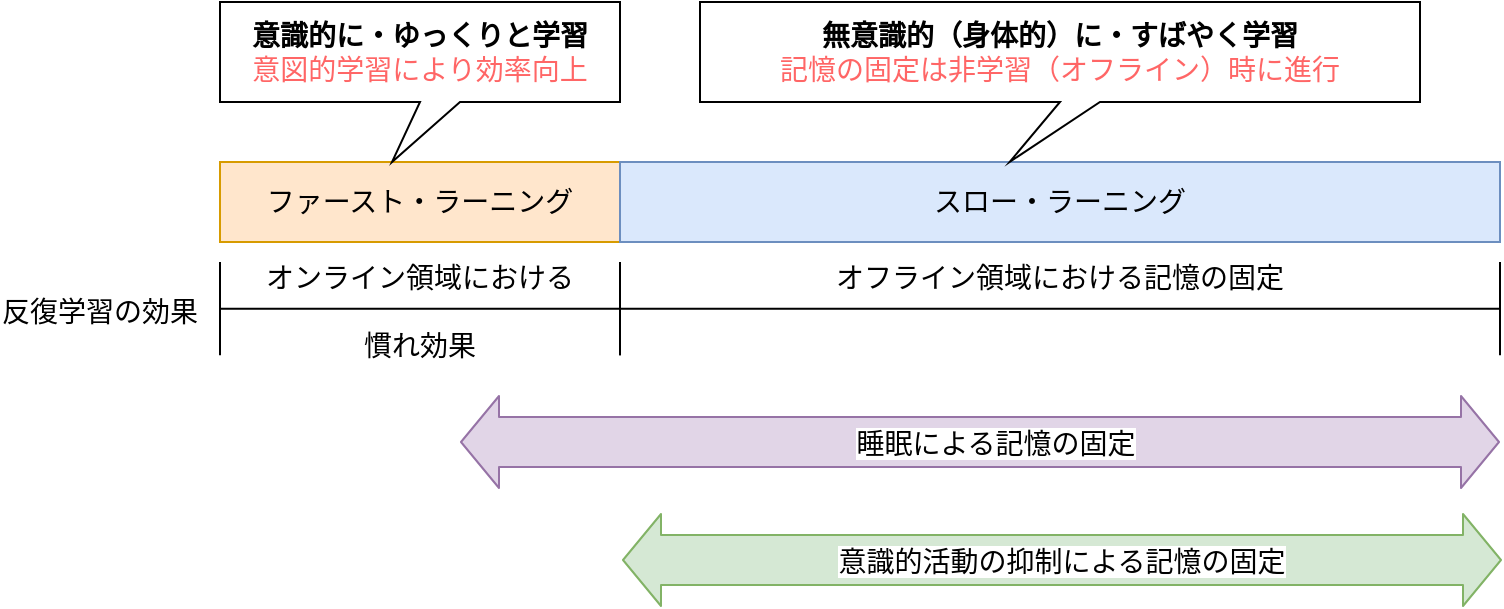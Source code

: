 <mxfile version="12.1.9" type="device" pages="1"><diagram id="W1w5i9CTUg57dd82Zu31" name="ページ1"><mxGraphModel dx="1338" dy="828" grid="1" gridSize="10" guides="1" tooltips="1" connect="1" arrows="1" fold="1" page="1" pageScale="1" pageWidth="827" pageHeight="1169" math="0" shadow="0"><root><mxCell id="0"/><mxCell id="1" parent="0"/><mxCell id="FMF9BrQH1PEbyVLxRe0B-1" value="ファースト・ラーニング" style="rounded=0;whiteSpace=wrap;html=1;fontSize=14;fillColor=#ffe6cc;strokeColor=#d79b00;" vertex="1" parent="1"><mxGeometry x="120" y="120" width="200" height="40" as="geometry"/></mxCell><mxCell id="FMF9BrQH1PEbyVLxRe0B-2" value="スロー・ラーニング" style="rounded=0;whiteSpace=wrap;html=1;fontSize=14;fillColor=#dae8fc;strokeColor=#6c8ebf;" vertex="1" parent="1"><mxGeometry x="320" y="120" width="440" height="40" as="geometry"/></mxCell><mxCell id="FMF9BrQH1PEbyVLxRe0B-3" value="反復学習の効果" style="text;html=1;strokeColor=none;fillColor=none;align=center;verticalAlign=middle;whiteSpace=wrap;rounded=0;fontSize=14;" vertex="1" parent="1"><mxGeometry x="10" y="185" width="100" height="20" as="geometry"/></mxCell><mxCell id="FMF9BrQH1PEbyVLxRe0B-4" value="オンライン領域における&lt;br&gt;&lt;br&gt;慣れ効果" style="verticalAlign=bottom;pointerEvents=1;dashed=0;shape=mxgraph.pid.piping.removable_spool;html=1;overflow=fill;fontSize=14;" vertex="1" parent="1"><mxGeometry x="120" y="170" width="200" height="70" as="geometry"/></mxCell><mxCell id="FMF9BrQH1PEbyVLxRe0B-5" value="オフライン領域における記憶の固定" style="verticalAlign=bottom;pointerEvents=1;dashed=0;shape=mxgraph.pid.piping.removable_spool;html=1;overflow=fill;fontSize=14;" vertex="1" parent="1"><mxGeometry x="320" y="170" width="440" height="70" as="geometry"/></mxCell><mxCell id="FMF9BrQH1PEbyVLxRe0B-7" value="" style="shape=flexArrow;endArrow=classic;startArrow=classic;html=1;fontSize=14;fillColor=#e1d5e7;strokeColor=#9673a6;width=25;" edge="1" parent="1"><mxGeometry width="50" height="50" relative="1" as="geometry"><mxPoint x="240" y="260" as="sourcePoint"/><mxPoint x="760" y="260" as="targetPoint"/></mxGeometry></mxCell><mxCell id="FMF9BrQH1PEbyVLxRe0B-9" value="&lt;span style=&quot;text-align: right ; white-space: nowrap ; background-color: rgb(255 , 255 , 255)&quot;&gt;睡眠による記憶の固定&lt;/span&gt;" style="text;html=1;strokeColor=none;fillColor=none;align=center;verticalAlign=middle;whiteSpace=wrap;rounded=0;fontSize=14;" vertex="1" parent="1"><mxGeometry x="413" y="251" width="190" height="20" as="geometry"/></mxCell><mxCell id="FMF9BrQH1PEbyVLxRe0B-11" value="" style="shape=flexArrow;endArrow=classic;startArrow=classic;html=1;fontSize=14;fillColor=#d5e8d4;strokeColor=#82b366;width=25;" edge="1" parent="1"><mxGeometry width="50" height="50" relative="1" as="geometry"><mxPoint x="321" y="319" as="sourcePoint"/><mxPoint x="761" y="319" as="targetPoint"/></mxGeometry></mxCell><mxCell id="FMF9BrQH1PEbyVLxRe0B-12" value="&lt;span style=&quot;text-align: right ; white-space: nowrap ; background-color: rgb(255 , 255 , 255)&quot;&gt;意識的活動の抑制による記憶の固定&lt;/span&gt;" style="text;html=1;strokeColor=none;fillColor=none;align=center;verticalAlign=middle;whiteSpace=wrap;rounded=0;fontSize=14;" vertex="1" parent="1"><mxGeometry x="416" y="310" width="250" height="20" as="geometry"/></mxCell><mxCell id="FMF9BrQH1PEbyVLxRe0B-14" value="&lt;b&gt;意識的に・ゆっくりと学習&lt;/b&gt;&lt;br&gt;&lt;font color=&quot;#ff6666&quot;&gt;意図的学習により効率向上&lt;/font&gt;" style="shape=callout;whiteSpace=wrap;html=1;perimeter=calloutPerimeter;fillColor=none;fontSize=14;align=center;position2=0.43;" vertex="1" parent="1"><mxGeometry x="120" y="40" width="200" height="80" as="geometry"/></mxCell><mxCell id="FMF9BrQH1PEbyVLxRe0B-15" value="&lt;b&gt;無意識的（身体的）に・すばやく学習&lt;/b&gt;&lt;br&gt;&lt;font color=&quot;#ff6666&quot;&gt;記憶の固定は非学習（オフライン）時に進行&lt;/font&gt;" style="shape=callout;whiteSpace=wrap;html=1;perimeter=calloutPerimeter;fillColor=none;fontSize=14;align=center;position2=0.43;" vertex="1" parent="1"><mxGeometry x="360" y="40" width="360" height="80" as="geometry"/></mxCell></root></mxGraphModel></diagram></mxfile>
